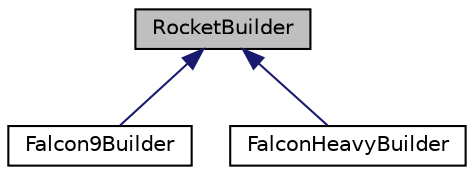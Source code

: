 digraph "RocketBuilder"
{
 // LATEX_PDF_SIZE
  edge [fontname="Helvetica",fontsize="10",labelfontname="Helvetica",labelfontsize="10"];
  node [fontname="Helvetica",fontsize="10",shape=record];
  Node1 [label="RocketBuilder",height=0.2,width=0.4,color="black", fillcolor="grey75", style="filled", fontcolor="black",tooltip=" "];
  Node1 -> Node2 [dir="back",color="midnightblue",fontsize="10",style="solid",fontname="Helvetica"];
  Node2 [label="Falcon9Builder",height=0.2,width=0.4,color="black", fillcolor="white", style="filled",URL="$classFalcon9Builder.html",tooltip="A class that builds Falcon9 Objects."];
  Node1 -> Node3 [dir="back",color="midnightblue",fontsize="10",style="solid",fontname="Helvetica"];
  Node3 [label="FalconHeavyBuilder",height=0.2,width=0.4,color="black", fillcolor="white", style="filled",URL="$classFalconHeavyBuilder.html",tooltip="A class that builds FalconHeavy Objects."];
}
